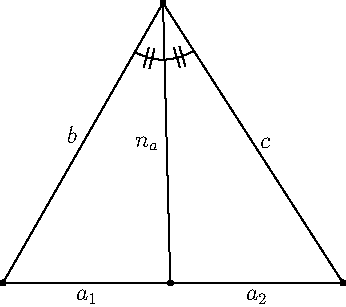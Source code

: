 // Inner Bisector Theorem states that
// let ABC be a triangle and
// let D be a point intersecting bisector of A and segment BC
// AD^2 = AB * BC - BD * DC and
// AB / BD = AC / DC


import geometry;


// Define points for triangle
point A = (80.0, 140.0),
	B = (0.0, 0.0),
	C = (170.0, 0.0);


// Define and draw main triangle
triangle maintrig = triangle(A, B, C);
draw(maintrig);


// Get bisectors intersection on BC line
point D = bisectorpoint(maintrig.BC);


// Draw bisector
draw(A--D);


// Label segments, mark points and angles accordingly
label("$n_a$", A--D);
label("$b$", A--B);
label("$c$", A--C, E);
label("$a_1$", B--D);
label("$a_2$", C--D, S);

dot(A);
dot(B);
dot(C);
dot(D);

markangle(B, A, C, StickIntervalMarker(2, 2));
